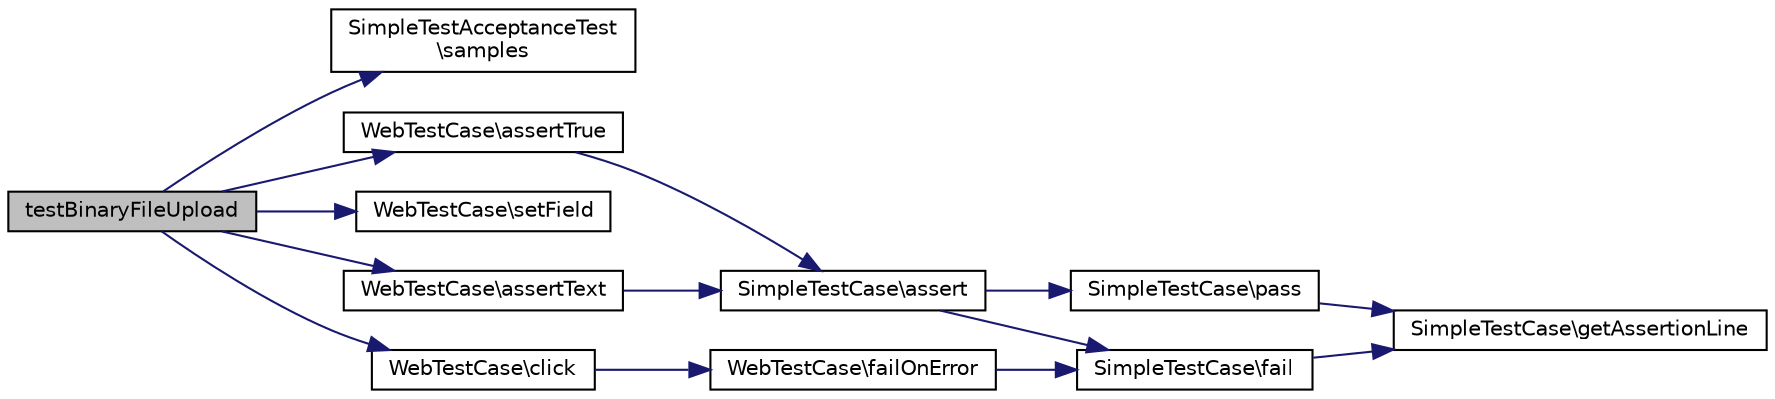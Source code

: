 digraph "testBinaryFileUpload"
{
  edge [fontname="Helvetica",fontsize="10",labelfontname="Helvetica",labelfontsize="10"];
  node [fontname="Helvetica",fontsize="10",shape=record];
  rankdir="LR";
  Node1 [label="testBinaryFileUpload",height=0.2,width=0.4,color="black", fillcolor="grey75", style="filled" fontcolor="black"];
  Node1 -> Node2 [color="midnightblue",fontsize="10",style="solid",fontname="Helvetica"];
  Node2 [label="SimpleTestAcceptanceTest\l\\samples",height=0.2,width=0.4,color="black", fillcolor="white", style="filled",URL="$class_simple_test_acceptance_test.html#a604600d230bc5151ced41b3fa7291aff"];
  Node1 -> Node3 [color="midnightblue",fontsize="10",style="solid",fontname="Helvetica"];
  Node3 [label="WebTestCase\\assertTrue",height=0.2,width=0.4,color="black", fillcolor="white", style="filled",URL="$class_web_test_case.html#a0b1a5fbb86c56cd7ab7d1dced7af0cad"];
  Node3 -> Node4 [color="midnightblue",fontsize="10",style="solid",fontname="Helvetica"];
  Node4 [label="SimpleTestCase\\assert",height=0.2,width=0.4,color="black", fillcolor="white", style="filled",URL="$class_simple_test_case.html#a9be3866087958c52771a4eb0921a80f8"];
  Node4 -> Node5 [color="midnightblue",fontsize="10",style="solid",fontname="Helvetica"];
  Node5 [label="SimpleTestCase\\pass",height=0.2,width=0.4,color="black", fillcolor="white", style="filled",URL="$class_simple_test_case.html#a413ec6a28c017c7f5c08af552930a023"];
  Node5 -> Node6 [color="midnightblue",fontsize="10",style="solid",fontname="Helvetica"];
  Node6 [label="SimpleTestCase\\getAssertionLine",height=0.2,width=0.4,color="black", fillcolor="white", style="filled",URL="$class_simple_test_case.html#a4389a897171547fc4545f56a75bf0c9f"];
  Node4 -> Node7 [color="midnightblue",fontsize="10",style="solid",fontname="Helvetica"];
  Node7 [label="SimpleTestCase\\fail",height=0.2,width=0.4,color="black", fillcolor="white", style="filled",URL="$class_simple_test_case.html#a74070e976d1372da2111be1c059c6ce3"];
  Node7 -> Node6 [color="midnightblue",fontsize="10",style="solid",fontname="Helvetica"];
  Node1 -> Node8 [color="midnightblue",fontsize="10",style="solid",fontname="Helvetica"];
  Node8 [label="WebTestCase\\setField",height=0.2,width=0.4,color="black", fillcolor="white", style="filled",URL="$class_web_test_case.html#a6a967999c03735c0be30c9ab2de575c2"];
  Node1 -> Node9 [color="midnightblue",fontsize="10",style="solid",fontname="Helvetica"];
  Node9 [label="WebTestCase\\click",height=0.2,width=0.4,color="black", fillcolor="white", style="filled",URL="$class_web_test_case.html#a0b173117f020df8397ad7c049309491e"];
  Node9 -> Node10 [color="midnightblue",fontsize="10",style="solid",fontname="Helvetica"];
  Node10 [label="WebTestCase\\failOnError",height=0.2,width=0.4,color="black", fillcolor="white", style="filled",URL="$class_web_test_case.html#a7a73f8af1728ee203f7246162b7dbabe"];
  Node10 -> Node7 [color="midnightblue",fontsize="10",style="solid",fontname="Helvetica"];
  Node1 -> Node11 [color="midnightblue",fontsize="10",style="solid",fontname="Helvetica"];
  Node11 [label="WebTestCase\\assertText",height=0.2,width=0.4,color="black", fillcolor="white", style="filled",URL="$class_web_test_case.html#af295e4c06d20dd3eea274c713f4a9fbd"];
  Node11 -> Node4 [color="midnightblue",fontsize="10",style="solid",fontname="Helvetica"];
}
